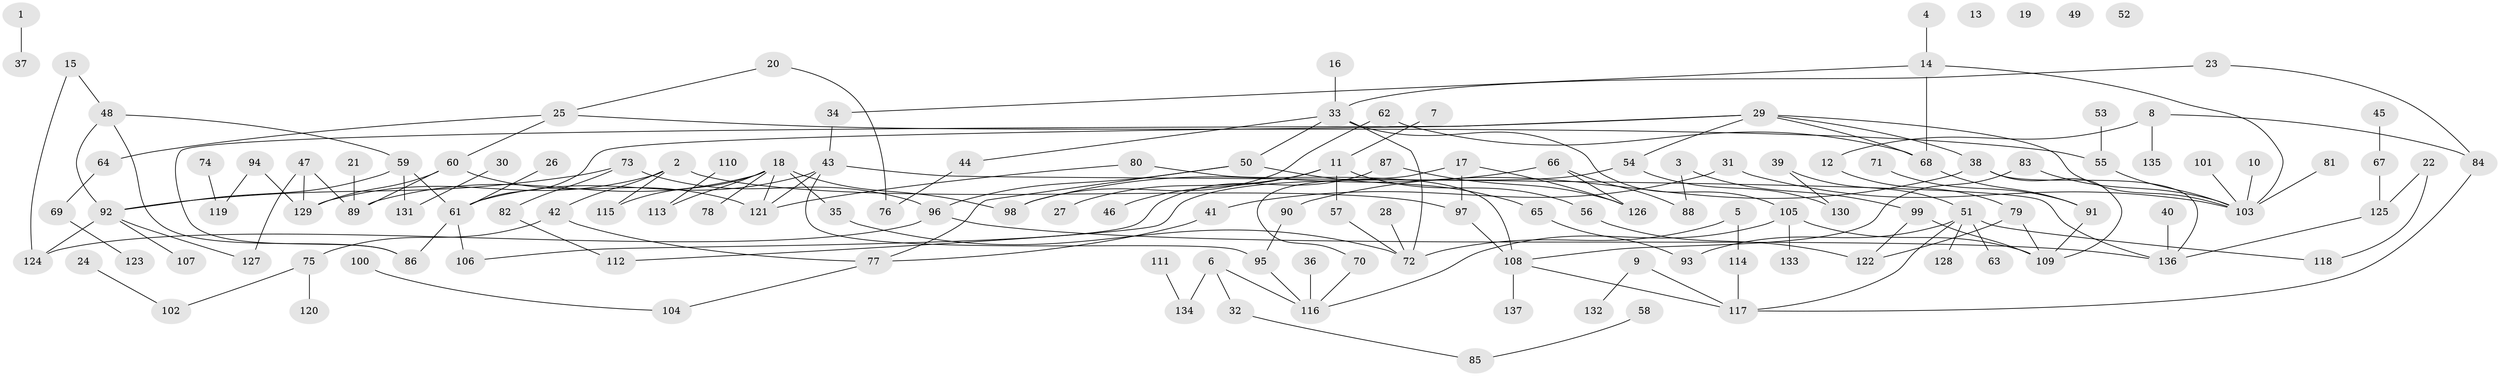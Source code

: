 // coarse degree distribution, {1: 0.30526315789473685, 4: 0.08421052631578947, 2: 0.23157894736842105, 3: 0.16842105263157894, 5: 0.07368421052631578, 0: 0.042105263157894736, 8: 0.042105263157894736, 6: 0.031578947368421054, 7: 0.021052631578947368}
// Generated by graph-tools (version 1.1) at 2025/23/03/03/25 07:23:28]
// undirected, 137 vertices, 169 edges
graph export_dot {
graph [start="1"]
  node [color=gray90,style=filled];
  1;
  2;
  3;
  4;
  5;
  6;
  7;
  8;
  9;
  10;
  11;
  12;
  13;
  14;
  15;
  16;
  17;
  18;
  19;
  20;
  21;
  22;
  23;
  24;
  25;
  26;
  27;
  28;
  29;
  30;
  31;
  32;
  33;
  34;
  35;
  36;
  37;
  38;
  39;
  40;
  41;
  42;
  43;
  44;
  45;
  46;
  47;
  48;
  49;
  50;
  51;
  52;
  53;
  54;
  55;
  56;
  57;
  58;
  59;
  60;
  61;
  62;
  63;
  64;
  65;
  66;
  67;
  68;
  69;
  70;
  71;
  72;
  73;
  74;
  75;
  76;
  77;
  78;
  79;
  80;
  81;
  82;
  83;
  84;
  85;
  86;
  87;
  88;
  89;
  90;
  91;
  92;
  93;
  94;
  95;
  96;
  97;
  98;
  99;
  100;
  101;
  102;
  103;
  104;
  105;
  106;
  107;
  108;
  109;
  110;
  111;
  112;
  113;
  114;
  115;
  116;
  117;
  118;
  119;
  120;
  121;
  122;
  123;
  124;
  125;
  126;
  127;
  128;
  129;
  130;
  131;
  132;
  133;
  134;
  135;
  136;
  137;
  1 -- 37;
  2 -- 42;
  2 -- 97;
  2 -- 115;
  2 -- 129;
  3 -- 88;
  3 -- 99;
  4 -- 14;
  5 -- 72;
  5 -- 114;
  6 -- 32;
  6 -- 116;
  6 -- 134;
  7 -- 11;
  8 -- 12;
  8 -- 84;
  8 -- 135;
  9 -- 117;
  9 -- 132;
  10 -- 103;
  11 -- 27;
  11 -- 46;
  11 -- 56;
  11 -- 57;
  12 -- 79;
  14 -- 34;
  14 -- 68;
  14 -- 103;
  15 -- 48;
  15 -- 124;
  16 -- 33;
  17 -- 70;
  17 -- 97;
  17 -- 126;
  18 -- 35;
  18 -- 78;
  18 -- 89;
  18 -- 98;
  18 -- 113;
  18 -- 115;
  18 -- 121;
  20 -- 25;
  20 -- 76;
  21 -- 89;
  22 -- 118;
  22 -- 125;
  23 -- 33;
  23 -- 84;
  24 -- 102;
  25 -- 55;
  25 -- 60;
  25 -- 64;
  26 -- 61;
  28 -- 72;
  29 -- 38;
  29 -- 54;
  29 -- 61;
  29 -- 68;
  29 -- 86;
  29 -- 103;
  30 -- 131;
  31 -- 41;
  31 -- 103;
  32 -- 85;
  33 -- 44;
  33 -- 50;
  33 -- 72;
  33 -- 105;
  34 -- 43;
  35 -- 72;
  36 -- 116;
  38 -- 90;
  38 -- 109;
  38 -- 136;
  39 -- 51;
  39 -- 130;
  40 -- 136;
  41 -- 77;
  42 -- 75;
  42 -- 77;
  43 -- 61;
  43 -- 95;
  43 -- 121;
  43 -- 136;
  44 -- 76;
  45 -- 67;
  47 -- 89;
  47 -- 127;
  47 -- 129;
  48 -- 59;
  48 -- 86;
  48 -- 92;
  50 -- 65;
  50 -- 77;
  50 -- 96;
  51 -- 63;
  51 -- 93;
  51 -- 117;
  51 -- 118;
  51 -- 128;
  53 -- 55;
  54 -- 112;
  54 -- 130;
  55 -- 103;
  56 -- 122;
  57 -- 72;
  58 -- 85;
  59 -- 61;
  59 -- 92;
  59 -- 131;
  60 -- 89;
  60 -- 121;
  60 -- 129;
  61 -- 86;
  61 -- 106;
  62 -- 68;
  62 -- 98;
  64 -- 69;
  65 -- 93;
  66 -- 88;
  66 -- 98;
  66 -- 126;
  67 -- 125;
  68 -- 91;
  69 -- 123;
  70 -- 116;
  71 -- 91;
  73 -- 82;
  73 -- 92;
  73 -- 96;
  74 -- 119;
  75 -- 102;
  75 -- 120;
  77 -- 104;
  79 -- 109;
  79 -- 122;
  80 -- 108;
  80 -- 121;
  81 -- 103;
  82 -- 112;
  83 -- 103;
  83 -- 108;
  84 -- 117;
  87 -- 106;
  87 -- 126;
  90 -- 95;
  91 -- 109;
  92 -- 107;
  92 -- 124;
  92 -- 127;
  94 -- 119;
  94 -- 129;
  95 -- 116;
  96 -- 124;
  96 -- 136;
  97 -- 108;
  99 -- 109;
  99 -- 122;
  100 -- 104;
  101 -- 103;
  105 -- 109;
  105 -- 116;
  105 -- 133;
  108 -- 117;
  108 -- 137;
  110 -- 113;
  111 -- 134;
  114 -- 117;
  125 -- 136;
}
